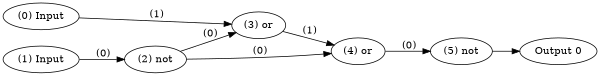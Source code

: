 digraph NeuralNetwork {
rankdir=LR;
size="4,3";
center = true;
node0 [label="(0) Input", color=black, labelfontcolor=black, fontcolor=black];
node1 [label="(1) Input", color=black, labelfontcolor=black, fontcolor=black];
node2 [label="(2) not", color=black, labelfontcolor=black, fontcolor=black];
node1 -> node2 [label=" (0)", labelfontcolor=black, fontcolor=black, bold=true, color=black];
node3 [label="(3) or", color=black, labelfontcolor=black, fontcolor=black];
node2 -> node3 [label=" (0)", labelfontcolor=black, fontcolor=black, bold=true, color=black];
node0 -> node3 [label=" (1)", labelfontcolor=black, fontcolor=black, bold=true, color=black];
node4 [label="(4) or", color=black, labelfontcolor=black, fontcolor=black];
node2 -> node4 [label=" (0)", labelfontcolor=black, fontcolor=black, bold=true, color=black];
node3 -> node4 [label=" (1)", labelfontcolor=black, fontcolor=black, bold=true, color=black];
node5 [label="(5) not", color=black, labelfontcolor=black, fontcolor=black];
node4 -> node5 [label=" (0)", labelfontcolor=black, fontcolor=black, bold=true, color=black];
node6 [label="Output 0", color=black, labelfontcolor=black, fontcolor=black];
node5 -> node6 [labelfontcolor=black, fontcolor=black, bold=true, color=black];
{ rank = source; "node0"; "node1"; }
{ rank = max;"node6"; }
}